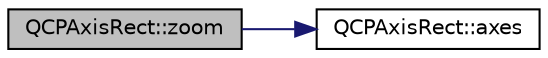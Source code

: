 digraph "QCPAxisRect::zoom"
{
  edge [fontname="Helvetica",fontsize="10",labelfontname="Helvetica",labelfontsize="10"];
  node [fontname="Helvetica",fontsize="10",shape=record];
  rankdir="LR";
  Node796 [label="QCPAxisRect::zoom",height=0.2,width=0.4,color="black", fillcolor="grey75", style="filled", fontcolor="black"];
  Node796 -> Node797 [color="midnightblue",fontsize="10",style="solid",fontname="Helvetica"];
  Node797 [label="QCPAxisRect::axes",height=0.2,width=0.4,color="black", fillcolor="white", style="filled",URL="$class_q_c_p_axis_rect.html#a11657b8faebe9677180860e8057ede26"];
}
